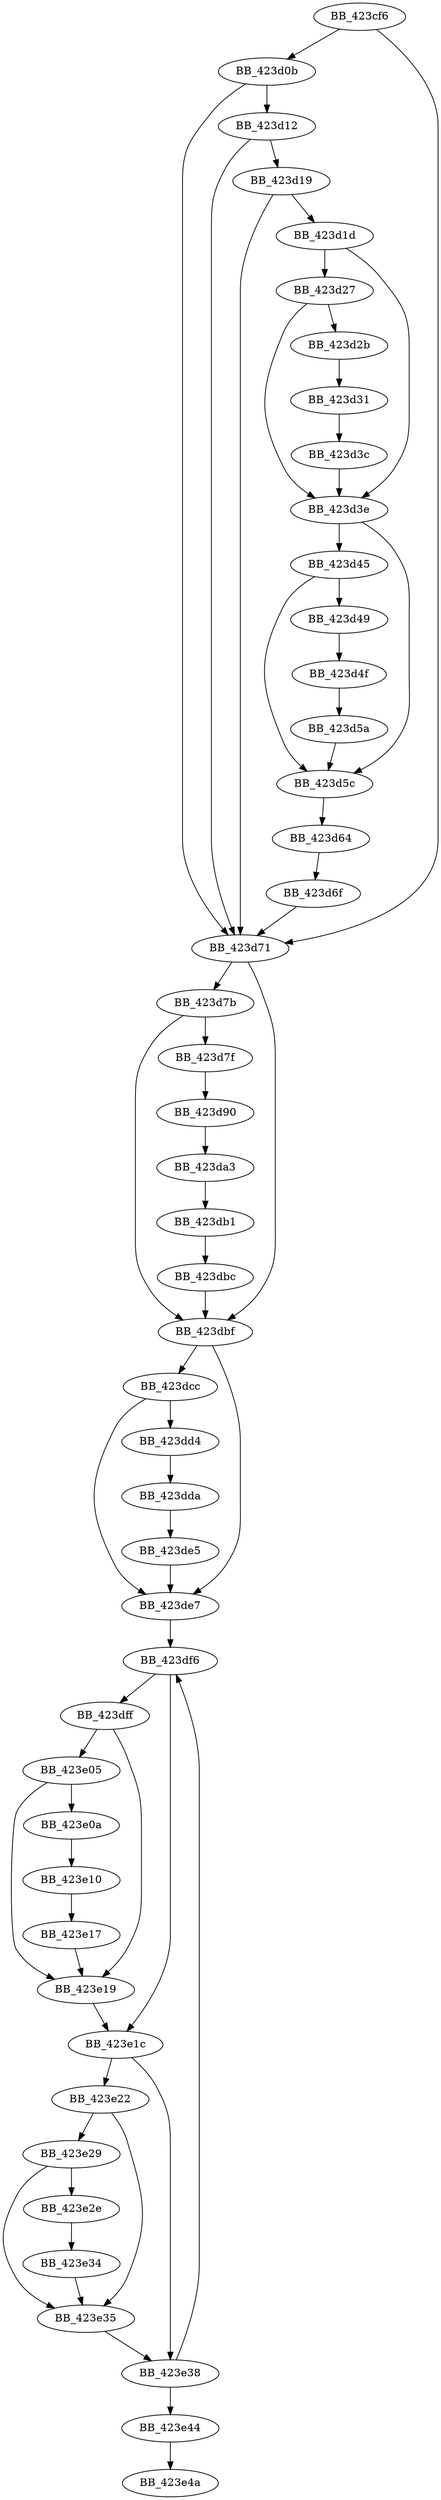 DiGraph ___freetlocinfo{
BB_423cf6->BB_423d0b
BB_423cf6->BB_423d71
BB_423d0b->BB_423d12
BB_423d0b->BB_423d71
BB_423d12->BB_423d19
BB_423d12->BB_423d71
BB_423d19->BB_423d1d
BB_423d19->BB_423d71
BB_423d1d->BB_423d27
BB_423d1d->BB_423d3e
BB_423d27->BB_423d2b
BB_423d27->BB_423d3e
BB_423d2b->BB_423d31
BB_423d31->BB_423d3c
BB_423d3c->BB_423d3e
BB_423d3e->BB_423d45
BB_423d3e->BB_423d5c
BB_423d45->BB_423d49
BB_423d45->BB_423d5c
BB_423d49->BB_423d4f
BB_423d4f->BB_423d5a
BB_423d5a->BB_423d5c
BB_423d5c->BB_423d64
BB_423d64->BB_423d6f
BB_423d6f->BB_423d71
BB_423d71->BB_423d7b
BB_423d71->BB_423dbf
BB_423d7b->BB_423d7f
BB_423d7b->BB_423dbf
BB_423d7f->BB_423d90
BB_423d90->BB_423da3
BB_423da3->BB_423db1
BB_423db1->BB_423dbc
BB_423dbc->BB_423dbf
BB_423dbf->BB_423dcc
BB_423dbf->BB_423de7
BB_423dcc->BB_423dd4
BB_423dcc->BB_423de7
BB_423dd4->BB_423dda
BB_423dda->BB_423de5
BB_423de5->BB_423de7
BB_423de7->BB_423df6
BB_423df6->BB_423dff
BB_423df6->BB_423e1c
BB_423dff->BB_423e05
BB_423dff->BB_423e19
BB_423e05->BB_423e0a
BB_423e05->BB_423e19
BB_423e0a->BB_423e10
BB_423e10->BB_423e17
BB_423e17->BB_423e19
BB_423e19->BB_423e1c
BB_423e1c->BB_423e22
BB_423e1c->BB_423e38
BB_423e22->BB_423e29
BB_423e22->BB_423e35
BB_423e29->BB_423e2e
BB_423e29->BB_423e35
BB_423e2e->BB_423e34
BB_423e34->BB_423e35
BB_423e35->BB_423e38
BB_423e38->BB_423df6
BB_423e38->BB_423e44
BB_423e44->BB_423e4a
}
